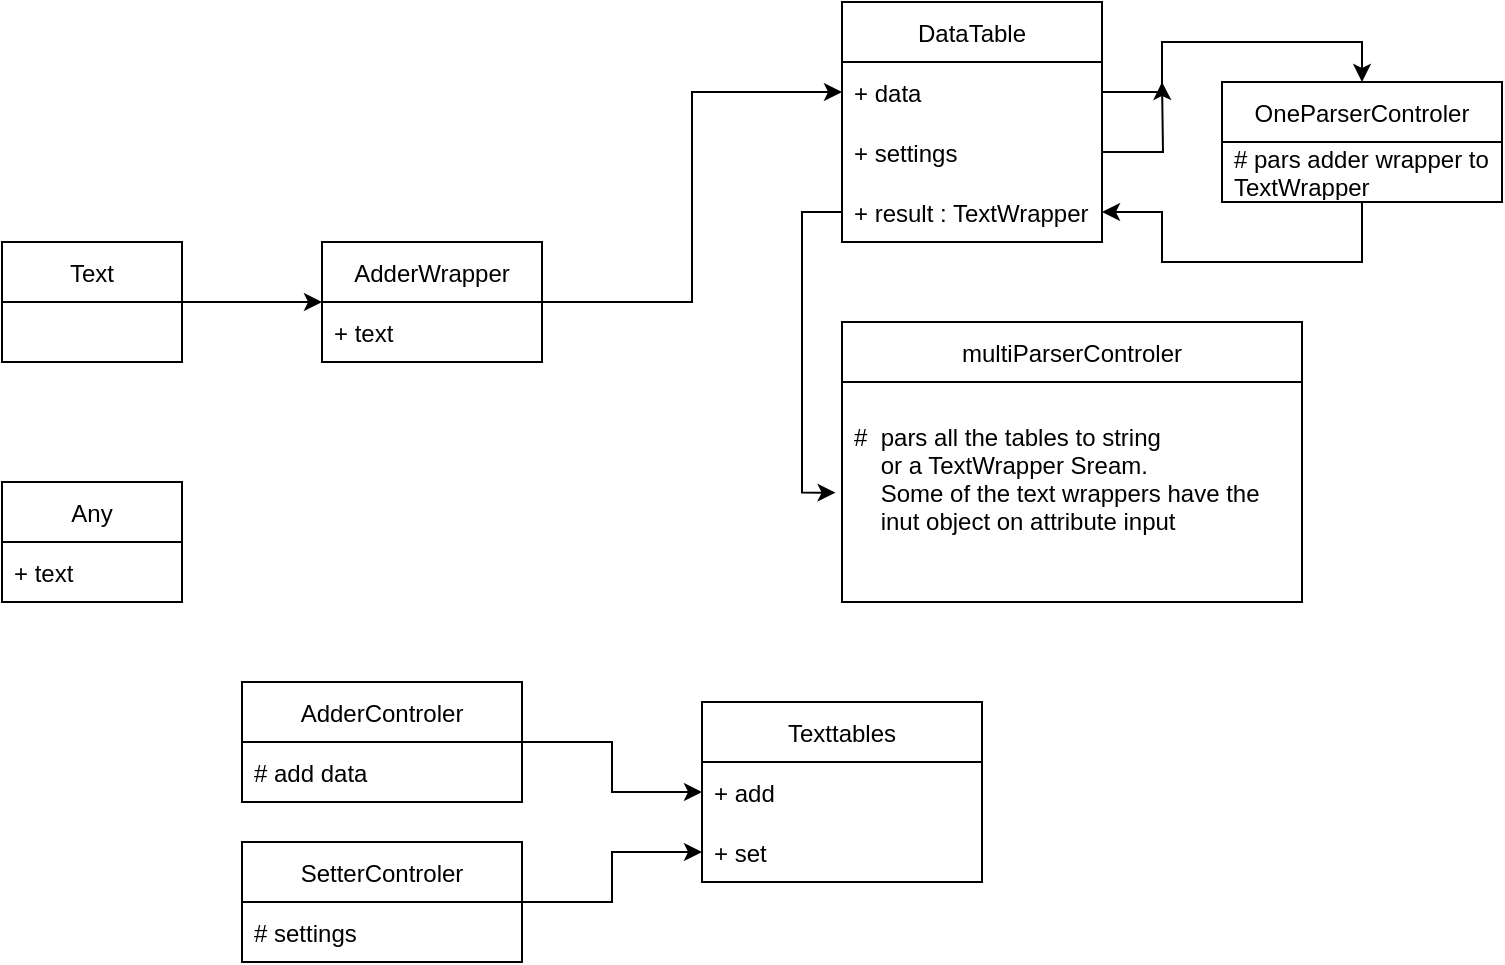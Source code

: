 <mxfile version="20.0.4" type="device"><diagram id="fsPxEvaN30oSRMK-o0aJ" name="Page-1"><mxGraphModel dx="813" dy="435" grid="1" gridSize="10" guides="1" tooltips="1" connect="1" arrows="1" fold="1" page="1" pageScale="1" pageWidth="827" pageHeight="1169" math="0" shadow="0"><root><mxCell id="0"/><mxCell id="1" parent="0"/><mxCell id="eZuxi4awqWq23Xg0JYcA-18" style="edgeStyle=orthogonalEdgeStyle;rounded=0;orthogonalLoop=1;jettySize=auto;html=1;exitX=1;exitY=0.5;exitDx=0;exitDy=0;entryX=0;entryY=0.5;entryDx=0;entryDy=0;" edge="1" parent="1" source="eZuxi4awqWq23Xg0JYcA-2" target="eZuxi4awqWq23Xg0JYcA-13"><mxGeometry relative="1" as="geometry"/></mxCell><mxCell id="eZuxi4awqWq23Xg0JYcA-2" value="Text" style="swimlane;fontStyle=0;childLayout=stackLayout;horizontal=1;startSize=30;horizontalStack=0;resizeParent=1;resizeParentMax=0;resizeLast=0;collapsible=1;marginBottom=0;" vertex="1" parent="1"><mxGeometry x="40" y="150" width="90" height="60" as="geometry"/></mxCell><mxCell id="eZuxi4awqWq23Xg0JYcA-9" value="Any" style="swimlane;fontStyle=0;childLayout=stackLayout;horizontal=1;startSize=30;horizontalStack=0;resizeParent=1;resizeParentMax=0;resizeLast=0;collapsible=1;marginBottom=0;" vertex="1" parent="1"><mxGeometry x="40" y="270" width="90" height="60" as="geometry"/></mxCell><mxCell id="eZuxi4awqWq23Xg0JYcA-10" value="+ text" style="text;strokeColor=none;fillColor=none;align=left;verticalAlign=middle;spacingLeft=4;spacingRight=4;overflow=hidden;points=[[0,0.5],[1,0.5]];portConstraint=eastwest;rotatable=0;" vertex="1" parent="eZuxi4awqWq23Xg0JYcA-9"><mxGeometry y="30" width="90" height="30" as="geometry"/></mxCell><mxCell id="eZuxi4awqWq23Xg0JYcA-24" style="edgeStyle=orthogonalEdgeStyle;rounded=0;orthogonalLoop=1;jettySize=auto;html=1;exitX=1;exitY=0.5;exitDx=0;exitDy=0;entryX=0;entryY=0.5;entryDx=0;entryDy=0;" edge="1" parent="1" source="eZuxi4awqWq23Xg0JYcA-13" target="eZuxi4awqWq23Xg0JYcA-20"><mxGeometry relative="1" as="geometry"/></mxCell><mxCell id="eZuxi4awqWq23Xg0JYcA-13" value="AdderWrapper" style="swimlane;fontStyle=0;childLayout=stackLayout;horizontal=1;startSize=30;horizontalStack=0;resizeParent=1;resizeParentMax=0;resizeLast=0;collapsible=1;marginBottom=0;" vertex="1" parent="1"><mxGeometry x="200" y="150" width="110" height="60" as="geometry"/></mxCell><mxCell id="eZuxi4awqWq23Xg0JYcA-14" value="+ text" style="text;strokeColor=none;fillColor=none;align=left;verticalAlign=middle;spacingLeft=4;spacingRight=4;overflow=hidden;points=[[0,0.5],[1,0.5]];portConstraint=eastwest;rotatable=0;" vertex="1" parent="eZuxi4awqWq23Xg0JYcA-13"><mxGeometry y="30" width="110" height="30" as="geometry"/></mxCell><mxCell id="eZuxi4awqWq23Xg0JYcA-19" value="DataTable" style="swimlane;fontStyle=0;childLayout=stackLayout;horizontal=1;startSize=30;horizontalStack=0;resizeParent=1;resizeParentMax=0;resizeLast=0;collapsible=1;marginBottom=0;" vertex="1" parent="1"><mxGeometry x="460" y="30" width="130" height="120" as="geometry"><mxRectangle x="450" y="70" width="90" height="30" as="alternateBounds"/></mxGeometry></mxCell><mxCell id="eZuxi4awqWq23Xg0JYcA-20" value="+ data" style="text;strokeColor=none;fillColor=none;align=left;verticalAlign=middle;spacingLeft=4;spacingRight=4;overflow=hidden;points=[[0,0.5],[1,0.5]];portConstraint=eastwest;rotatable=0;" vertex="1" parent="eZuxi4awqWq23Xg0JYcA-19"><mxGeometry y="30" width="130" height="30" as="geometry"/></mxCell><mxCell id="eZuxi4awqWq23Xg0JYcA-21" value="+ settings" style="text;strokeColor=none;fillColor=none;align=left;verticalAlign=middle;spacingLeft=4;spacingRight=4;overflow=hidden;points=[[0,0.5],[1,0.5]];portConstraint=eastwest;rotatable=0;" vertex="1" parent="eZuxi4awqWq23Xg0JYcA-19"><mxGeometry y="60" width="130" height="30" as="geometry"/></mxCell><mxCell id="eZuxi4awqWq23Xg0JYcA-47" value="+ result : TextWrapper" style="text;strokeColor=none;fillColor=none;align=left;verticalAlign=middle;spacingLeft=4;spacingRight=4;overflow=hidden;points=[[0,0.5],[1,0.5]];portConstraint=eastwest;rotatable=0;" vertex="1" parent="eZuxi4awqWq23Xg0JYcA-19"><mxGeometry y="90" width="130" height="30" as="geometry"/></mxCell><mxCell id="eZuxi4awqWq23Xg0JYcA-25" value="Texttables" style="swimlane;fontStyle=0;childLayout=stackLayout;horizontal=1;startSize=30;horizontalStack=0;resizeParent=1;resizeParentMax=0;resizeLast=0;collapsible=1;marginBottom=0;" vertex="1" parent="1"><mxGeometry x="390" y="380" width="140" height="90" as="geometry"><mxRectangle x="290" y="200" width="90" height="30" as="alternateBounds"/></mxGeometry></mxCell><mxCell id="eZuxi4awqWq23Xg0JYcA-26" value="+ add" style="text;strokeColor=none;fillColor=none;align=left;verticalAlign=middle;spacingLeft=4;spacingRight=4;overflow=hidden;points=[[0,0.5],[1,0.5]];portConstraint=eastwest;rotatable=0;" vertex="1" parent="eZuxi4awqWq23Xg0JYcA-25"><mxGeometry y="30" width="140" height="30" as="geometry"/></mxCell><mxCell id="eZuxi4awqWq23Xg0JYcA-27" value="+ set" style="text;strokeColor=none;fillColor=none;align=left;verticalAlign=middle;spacingLeft=4;spacingRight=4;overflow=hidden;points=[[0,0.5],[1,0.5]];portConstraint=eastwest;rotatable=0;" vertex="1" parent="eZuxi4awqWq23Xg0JYcA-25"><mxGeometry y="60" width="140" height="30" as="geometry"/></mxCell><mxCell id="eZuxi4awqWq23Xg0JYcA-33" style="edgeStyle=orthogonalEdgeStyle;rounded=0;orthogonalLoop=1;jettySize=auto;html=1;exitX=1;exitY=0.5;exitDx=0;exitDy=0;entryX=0;entryY=0.5;entryDx=0;entryDy=0;" edge="1" parent="1" source="eZuxi4awqWq23Xg0JYcA-29" target="eZuxi4awqWq23Xg0JYcA-26"><mxGeometry relative="1" as="geometry"/></mxCell><mxCell id="eZuxi4awqWq23Xg0JYcA-29" value="AdderControler" style="swimlane;fontStyle=0;childLayout=stackLayout;horizontal=1;startSize=30;horizontalStack=0;resizeParent=1;resizeParentMax=0;resizeLast=0;collapsible=1;marginBottom=0;" vertex="1" parent="1"><mxGeometry x="160" y="370" width="140" height="60" as="geometry"/></mxCell><mxCell id="eZuxi4awqWq23Xg0JYcA-32" value="# add data  " style="text;strokeColor=none;fillColor=none;align=left;verticalAlign=middle;spacingLeft=4;spacingRight=4;overflow=hidden;points=[[0,0.5],[1,0.5]];portConstraint=eastwest;rotatable=0;" vertex="1" parent="eZuxi4awqWq23Xg0JYcA-29"><mxGeometry y="30" width="140" height="30" as="geometry"/></mxCell><mxCell id="eZuxi4awqWq23Xg0JYcA-38" style="edgeStyle=orthogonalEdgeStyle;rounded=0;orthogonalLoop=1;jettySize=auto;html=1;exitX=1;exitY=0.5;exitDx=0;exitDy=0;entryX=0;entryY=0.5;entryDx=0;entryDy=0;" edge="1" parent="1" source="eZuxi4awqWq23Xg0JYcA-34" target="eZuxi4awqWq23Xg0JYcA-27"><mxGeometry relative="1" as="geometry"/></mxCell><mxCell id="eZuxi4awqWq23Xg0JYcA-34" value="SetterControler" style="swimlane;fontStyle=0;childLayout=stackLayout;horizontal=1;startSize=30;horizontalStack=0;resizeParent=1;resizeParentMax=0;resizeLast=0;collapsible=1;marginBottom=0;" vertex="1" parent="1"><mxGeometry x="160" y="450" width="140" height="60" as="geometry"/></mxCell><mxCell id="eZuxi4awqWq23Xg0JYcA-35" value="# settings" style="text;strokeColor=none;fillColor=none;align=left;verticalAlign=middle;spacingLeft=4;spacingRight=4;overflow=hidden;points=[[0,0.5],[1,0.5]];portConstraint=eastwest;rotatable=0;" vertex="1" parent="eZuxi4awqWq23Xg0JYcA-34"><mxGeometry y="30" width="140" height="30" as="geometry"/></mxCell><mxCell id="eZuxi4awqWq23Xg0JYcA-55" style="edgeStyle=orthogonalEdgeStyle;rounded=0;orthogonalLoop=1;jettySize=auto;html=1;entryX=1;entryY=0.5;entryDx=0;entryDy=0;" edge="1" parent="1" source="eZuxi4awqWq23Xg0JYcA-48" target="eZuxi4awqWq23Xg0JYcA-47"><mxGeometry relative="1" as="geometry"><mxPoint x="600" y="140" as="targetPoint"/><Array as="points"><mxPoint x="720" y="160"/><mxPoint x="620" y="160"/><mxPoint x="620" y="135"/></Array></mxGeometry></mxCell><mxCell id="eZuxi4awqWq23Xg0JYcA-48" value="OneParserControler" style="swimlane;fontStyle=0;childLayout=stackLayout;horizontal=1;startSize=30;horizontalStack=0;resizeParent=1;resizeParentMax=0;resizeLast=0;collapsible=1;marginBottom=0;" vertex="1" parent="1"><mxGeometry x="650" y="70" width="140" height="60" as="geometry"/></mxCell><mxCell id="eZuxi4awqWq23Xg0JYcA-51" value="# pars adder wrapper to &#10;TextWrapper" style="text;strokeColor=none;fillColor=none;align=left;verticalAlign=middle;spacingLeft=4;spacingRight=4;overflow=hidden;points=[[0,0.5],[1,0.5]];portConstraint=eastwest;rotatable=0;" vertex="1" parent="eZuxi4awqWq23Xg0JYcA-48"><mxGeometry y="30" width="140" height="30" as="geometry"/></mxCell><mxCell id="eZuxi4awqWq23Xg0JYcA-53" style="edgeStyle=orthogonalEdgeStyle;rounded=0;orthogonalLoop=1;jettySize=auto;html=1;exitX=1;exitY=0.5;exitDx=0;exitDy=0;entryX=0.5;entryY=0;entryDx=0;entryDy=0;" edge="1" parent="1" source="eZuxi4awqWq23Xg0JYcA-20" target="eZuxi4awqWq23Xg0JYcA-48"><mxGeometry relative="1" as="geometry"/></mxCell><mxCell id="eZuxi4awqWq23Xg0JYcA-54" style="edgeStyle=orthogonalEdgeStyle;rounded=0;orthogonalLoop=1;jettySize=auto;html=1;exitX=1;exitY=0.5;exitDx=0;exitDy=0;" edge="1" parent="1" source="eZuxi4awqWq23Xg0JYcA-21"><mxGeometry relative="1" as="geometry"><mxPoint x="620" y="70" as="targetPoint"/></mxGeometry></mxCell><mxCell id="eZuxi4awqWq23Xg0JYcA-56" value="multiParserControler" style="swimlane;fontStyle=0;childLayout=stackLayout;horizontal=1;startSize=30;horizontalStack=0;resizeParent=1;resizeParentMax=0;resizeLast=0;collapsible=1;marginBottom=0;" vertex="1" parent="1"><mxGeometry x="460" y="190" width="230" height="140" as="geometry"/></mxCell><mxCell id="eZuxi4awqWq23Xg0JYcA-60" value="#  pars all the tables to string &#10;    or a TextWrapper Sream.&#10;    Some of the text wrappers have the&#10;    inut object on attribute input&#10;" style="text;strokeColor=none;fillColor=none;align=left;verticalAlign=middle;spacingLeft=4;spacingRight=4;overflow=hidden;points=[[0,0.5],[1,0.5]];portConstraint=eastwest;rotatable=0;" vertex="1" parent="eZuxi4awqWq23Xg0JYcA-56"><mxGeometry y="30" width="230" height="110" as="geometry"/></mxCell><mxCell id="eZuxi4awqWq23Xg0JYcA-61" style="edgeStyle=orthogonalEdgeStyle;rounded=0;orthogonalLoop=1;jettySize=auto;html=1;entryX=-0.014;entryY=0.503;entryDx=0;entryDy=0;entryPerimeter=0;" edge="1" parent="1" source="eZuxi4awqWq23Xg0JYcA-47" target="eZuxi4awqWq23Xg0JYcA-60"><mxGeometry relative="1" as="geometry"><Array as="points"><mxPoint x="440" y="135"/><mxPoint x="440" y="275"/></Array></mxGeometry></mxCell></root></mxGraphModel></diagram></mxfile>